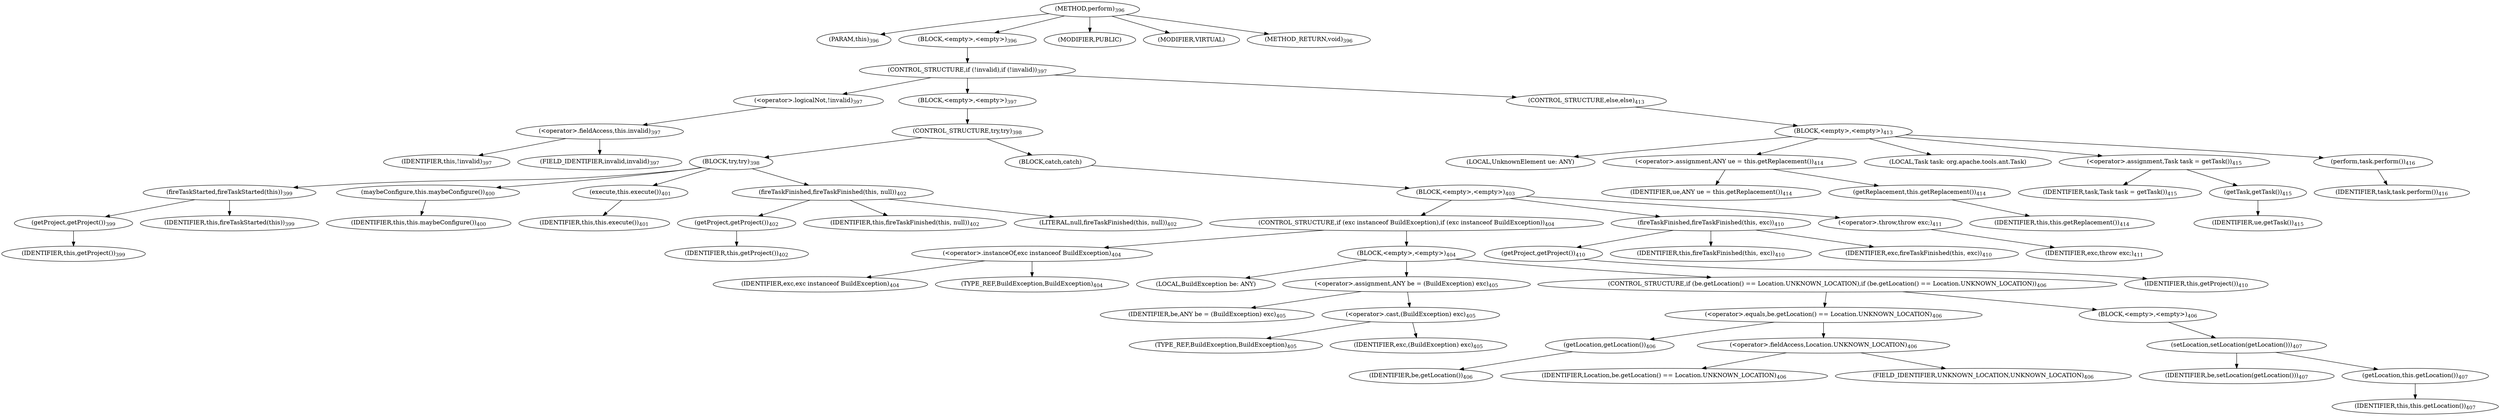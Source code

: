 digraph "perform" {  
"373" [label = <(METHOD,perform)<SUB>396</SUB>> ]
"37" [label = <(PARAM,this)<SUB>396</SUB>> ]
"374" [label = <(BLOCK,&lt;empty&gt;,&lt;empty&gt;)<SUB>396</SUB>> ]
"375" [label = <(CONTROL_STRUCTURE,if (!invalid),if (!invalid))<SUB>397</SUB>> ]
"376" [label = <(&lt;operator&gt;.logicalNot,!invalid)<SUB>397</SUB>> ]
"377" [label = <(&lt;operator&gt;.fieldAccess,this.invalid)<SUB>397</SUB>> ]
"378" [label = <(IDENTIFIER,this,!invalid)<SUB>397</SUB>> ]
"379" [label = <(FIELD_IDENTIFIER,invalid,invalid)<SUB>397</SUB>> ]
"380" [label = <(BLOCK,&lt;empty&gt;,&lt;empty&gt;)<SUB>397</SUB>> ]
"381" [label = <(CONTROL_STRUCTURE,try,try)<SUB>398</SUB>> ]
"382" [label = <(BLOCK,try,try)<SUB>398</SUB>> ]
"383" [label = <(fireTaskStarted,fireTaskStarted(this))<SUB>399</SUB>> ]
"384" [label = <(getProject,getProject())<SUB>399</SUB>> ]
"38" [label = <(IDENTIFIER,this,getProject())<SUB>399</SUB>> ]
"36" [label = <(IDENTIFIER,this,fireTaskStarted(this))<SUB>399</SUB>> ]
"385" [label = <(maybeConfigure,this.maybeConfigure())<SUB>400</SUB>> ]
"39" [label = <(IDENTIFIER,this,this.maybeConfigure())<SUB>400</SUB>> ]
"386" [label = <(execute,this.execute())<SUB>401</SUB>> ]
"40" [label = <(IDENTIFIER,this,this.execute())<SUB>401</SUB>> ]
"387" [label = <(fireTaskFinished,fireTaskFinished(this, null))<SUB>402</SUB>> ]
"388" [label = <(getProject,getProject())<SUB>402</SUB>> ]
"42" [label = <(IDENTIFIER,this,getProject())<SUB>402</SUB>> ]
"41" [label = <(IDENTIFIER,this,fireTaskFinished(this, null))<SUB>402</SUB>> ]
"389" [label = <(LITERAL,null,fireTaskFinished(this, null))<SUB>402</SUB>> ]
"390" [label = <(BLOCK,catch,catch)> ]
"391" [label = <(BLOCK,&lt;empty&gt;,&lt;empty&gt;)<SUB>403</SUB>> ]
"392" [label = <(CONTROL_STRUCTURE,if (exc instanceof BuildException),if (exc instanceof BuildException))<SUB>404</SUB>> ]
"393" [label = <(&lt;operator&gt;.instanceOf,exc instanceof BuildException)<SUB>404</SUB>> ]
"394" [label = <(IDENTIFIER,exc,exc instanceof BuildException)<SUB>404</SUB>> ]
"395" [label = <(TYPE_REF,BuildException,BuildException)<SUB>404</SUB>> ]
"396" [label = <(BLOCK,&lt;empty&gt;,&lt;empty&gt;)<SUB>404</SUB>> ]
"397" [label = <(LOCAL,BuildException be: ANY)> ]
"398" [label = <(&lt;operator&gt;.assignment,ANY be = (BuildException) exc)<SUB>405</SUB>> ]
"399" [label = <(IDENTIFIER,be,ANY be = (BuildException) exc)<SUB>405</SUB>> ]
"400" [label = <(&lt;operator&gt;.cast,(BuildException) exc)<SUB>405</SUB>> ]
"401" [label = <(TYPE_REF,BuildException,BuildException)<SUB>405</SUB>> ]
"402" [label = <(IDENTIFIER,exc,(BuildException) exc)<SUB>405</SUB>> ]
"403" [label = <(CONTROL_STRUCTURE,if (be.getLocation() == Location.UNKNOWN_LOCATION),if (be.getLocation() == Location.UNKNOWN_LOCATION))<SUB>406</SUB>> ]
"404" [label = <(&lt;operator&gt;.equals,be.getLocation() == Location.UNKNOWN_LOCATION)<SUB>406</SUB>> ]
"405" [label = <(getLocation,getLocation())<SUB>406</SUB>> ]
"406" [label = <(IDENTIFIER,be,getLocation())<SUB>406</SUB>> ]
"407" [label = <(&lt;operator&gt;.fieldAccess,Location.UNKNOWN_LOCATION)<SUB>406</SUB>> ]
"408" [label = <(IDENTIFIER,Location,be.getLocation() == Location.UNKNOWN_LOCATION)<SUB>406</SUB>> ]
"409" [label = <(FIELD_IDENTIFIER,UNKNOWN_LOCATION,UNKNOWN_LOCATION)<SUB>406</SUB>> ]
"410" [label = <(BLOCK,&lt;empty&gt;,&lt;empty&gt;)<SUB>406</SUB>> ]
"411" [label = <(setLocation,setLocation(getLocation()))<SUB>407</SUB>> ]
"412" [label = <(IDENTIFIER,be,setLocation(getLocation()))<SUB>407</SUB>> ]
"413" [label = <(getLocation,this.getLocation())<SUB>407</SUB>> ]
"43" [label = <(IDENTIFIER,this,this.getLocation())<SUB>407</SUB>> ]
"414" [label = <(fireTaskFinished,fireTaskFinished(this, exc))<SUB>410</SUB>> ]
"415" [label = <(getProject,getProject())<SUB>410</SUB>> ]
"45" [label = <(IDENTIFIER,this,getProject())<SUB>410</SUB>> ]
"44" [label = <(IDENTIFIER,this,fireTaskFinished(this, exc))<SUB>410</SUB>> ]
"416" [label = <(IDENTIFIER,exc,fireTaskFinished(this, exc))<SUB>410</SUB>> ]
"417" [label = <(&lt;operator&gt;.throw,throw exc;)<SUB>411</SUB>> ]
"418" [label = <(IDENTIFIER,exc,throw exc;)<SUB>411</SUB>> ]
"419" [label = <(CONTROL_STRUCTURE,else,else)<SUB>413</SUB>> ]
"420" [label = <(BLOCK,&lt;empty&gt;,&lt;empty&gt;)<SUB>413</SUB>> ]
"421" [label = <(LOCAL,UnknownElement ue: ANY)> ]
"422" [label = <(&lt;operator&gt;.assignment,ANY ue = this.getReplacement())<SUB>414</SUB>> ]
"423" [label = <(IDENTIFIER,ue,ANY ue = this.getReplacement())<SUB>414</SUB>> ]
"424" [label = <(getReplacement,this.getReplacement())<SUB>414</SUB>> ]
"46" [label = <(IDENTIFIER,this,this.getReplacement())<SUB>414</SUB>> ]
"425" [label = <(LOCAL,Task task: org.apache.tools.ant.Task)> ]
"426" [label = <(&lt;operator&gt;.assignment,Task task = getTask())<SUB>415</SUB>> ]
"427" [label = <(IDENTIFIER,task,Task task = getTask())<SUB>415</SUB>> ]
"428" [label = <(getTask,getTask())<SUB>415</SUB>> ]
"429" [label = <(IDENTIFIER,ue,getTask())<SUB>415</SUB>> ]
"430" [label = <(perform,task.perform())<SUB>416</SUB>> ]
"431" [label = <(IDENTIFIER,task,task.perform())<SUB>416</SUB>> ]
"432" [label = <(MODIFIER,PUBLIC)> ]
"433" [label = <(MODIFIER,VIRTUAL)> ]
"434" [label = <(METHOD_RETURN,void)<SUB>396</SUB>> ]
  "373" -> "37" 
  "373" -> "374" 
  "373" -> "432" 
  "373" -> "433" 
  "373" -> "434" 
  "374" -> "375" 
  "375" -> "376" 
  "375" -> "380" 
  "375" -> "419" 
  "376" -> "377" 
  "377" -> "378" 
  "377" -> "379" 
  "380" -> "381" 
  "381" -> "382" 
  "381" -> "390" 
  "382" -> "383" 
  "382" -> "385" 
  "382" -> "386" 
  "382" -> "387" 
  "383" -> "384" 
  "383" -> "36" 
  "384" -> "38" 
  "385" -> "39" 
  "386" -> "40" 
  "387" -> "388" 
  "387" -> "41" 
  "387" -> "389" 
  "388" -> "42" 
  "390" -> "391" 
  "391" -> "392" 
  "391" -> "414" 
  "391" -> "417" 
  "392" -> "393" 
  "392" -> "396" 
  "393" -> "394" 
  "393" -> "395" 
  "396" -> "397" 
  "396" -> "398" 
  "396" -> "403" 
  "398" -> "399" 
  "398" -> "400" 
  "400" -> "401" 
  "400" -> "402" 
  "403" -> "404" 
  "403" -> "410" 
  "404" -> "405" 
  "404" -> "407" 
  "405" -> "406" 
  "407" -> "408" 
  "407" -> "409" 
  "410" -> "411" 
  "411" -> "412" 
  "411" -> "413" 
  "413" -> "43" 
  "414" -> "415" 
  "414" -> "44" 
  "414" -> "416" 
  "415" -> "45" 
  "417" -> "418" 
  "419" -> "420" 
  "420" -> "421" 
  "420" -> "422" 
  "420" -> "425" 
  "420" -> "426" 
  "420" -> "430" 
  "422" -> "423" 
  "422" -> "424" 
  "424" -> "46" 
  "426" -> "427" 
  "426" -> "428" 
  "428" -> "429" 
  "430" -> "431" 
}

